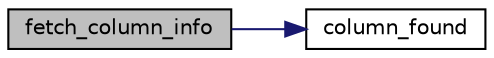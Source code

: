 digraph "fetch_column_info"
{
  edge [fontname="Helvetica",fontsize="10",labelfontname="Helvetica",labelfontsize="10"];
  node [fontname="Helvetica",fontsize="10",shape=record];
  rankdir="LR";
  Node1 [label="fetch_column_info",height=0.2,width=0.4,color="black", fillcolor="grey75", style="filled", fontcolor="black"];
  Node1 -> Node2 [color="midnightblue",fontsize="10",style="solid",fontname="Helvetica"];
  Node2 [label="column_found",height=0.2,width=0.4,color="black", fillcolor="white", style="filled",URL="$get__check__data_8c.html#a242b8e2225de6f8c47cf3133c440588e"];
}
